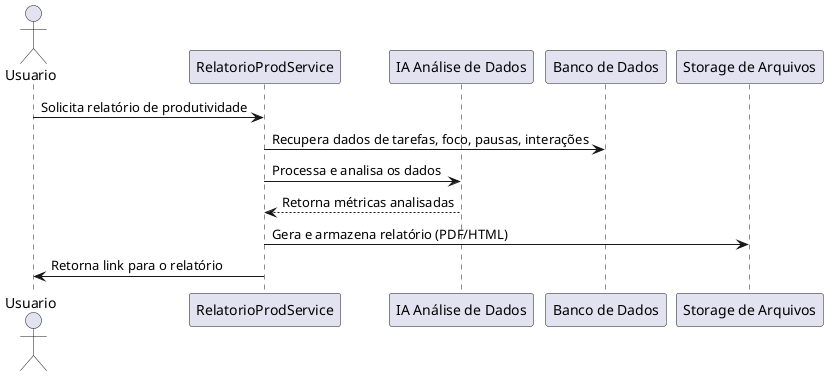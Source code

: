 @startuml
actor Usuario
participant "RelatorioProdService"
participant "IA Análise de Dados"
participant "Banco de Dados" as BD
participant "Storage de Arquivos"

Usuario -> RelatorioProdService : Solicita relatório de produtividade
RelatorioProdService -> BD : Recupera dados de tarefas, foco, pausas, interações
RelatorioProdService -> "IA Análise de Dados" : Processa e analisa os dados
"IA Análise de Dados" --> RelatorioProdService : Retorna métricas analisadas
RelatorioProdService -> "Storage de Arquivos" : Gera e armazena relatório (PDF/HTML)
RelatorioProdService -> Usuario : Retorna link para o relatório
@enduml
